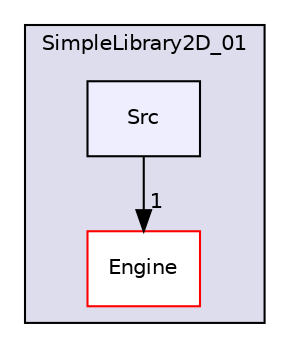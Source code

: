 digraph "C:/Project/GitRepos/DirectX/SimpleLibrary2D_01/SimpleLibrary2D_01/SimpleLibrary2D_01/Src" {
  compound=true
  node [ fontsize="10", fontname="Helvetica"];
  edge [ labelfontsize="10", labelfontname="Helvetica"];
  subgraph clusterdir_01d751825de9ac13df742f0f31d92797 {
    graph [ bgcolor="#ddddee", pencolor="black", label="SimpleLibrary2D_01" fontname="Helvetica", fontsize="10", URL="dir_01d751825de9ac13df742f0f31d92797.html"]
  dir_d3ea5d29a1f22e9b069123525a11f5a9 [shape=box label="Engine" fillcolor="white" style="filled" color="red" URL="dir_d3ea5d29a1f22e9b069123525a11f5a9.html"];
  dir_b922dfd985b83af2806705a2b38bd7ee [shape=box, label="Src", style="filled", fillcolor="#eeeeff", pencolor="black", URL="dir_b922dfd985b83af2806705a2b38bd7ee.html"];
  }
  dir_b922dfd985b83af2806705a2b38bd7ee->dir_d3ea5d29a1f22e9b069123525a11f5a9 [headlabel="1", labeldistance=1.5 headhref="dir_000014_000001.html"];
}
